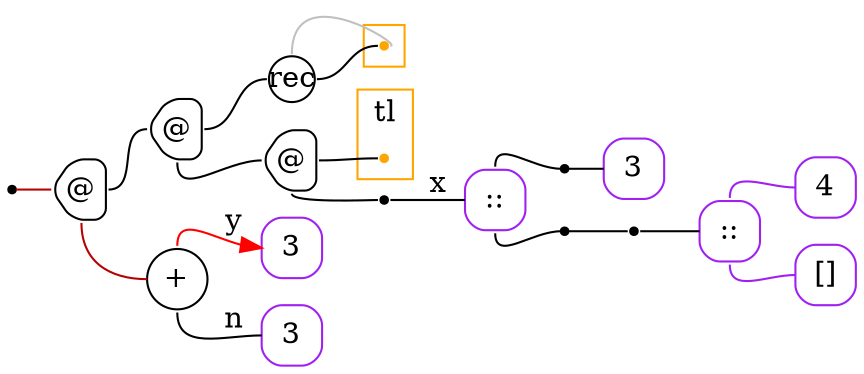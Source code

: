 digraph G {
  rankdir=LR;
  edge[arrowhead=none,arrowtail=none];
  node[fixedsize=true,shape=circle]
  size="9.201041666666667,5.219270833333334";
  labeldistance=0;
  nodesep=.175;
  ranksep=.175;

 nd1[shape=point];
   nd28[label="3",tooltip="nd28-ConstGraph",style=rounded,orientation=90,shape=square,width=.4,height=.4,color="purple"];
   nd34[label="4",tooltip="nd34-ConstGraph",style=rounded,orientation=90,shape=square,width=.4,height=.4,color="purple"];
   nd39[label="[]",tooltip="nd39-ConstEmptyGraph",style=rounded,orientation=90,shape=square,width=.4,height=.4,color="purple"];
   nd182[label="::",tooltip="nd182-ConstListGraph",style=rounded,orientation=90,shape=square,width=.4,height=.4,color="purple"];
   nd188[label="::",tooltip="nd188-ConstListGraph",style=rounded,orientation=90,shape=square,width=.4,height=.4,color="purple"];
   nd309[label="3",tooltip="nd309-ConstGraph",style=rounded,orientation=90,shape=square,width=.4,height=.4,color="purple"];
 nd314[label="rec",tooltip="nd314-RecurGraph",style=rounded,width=.3,height=.3,color="#000000"];
   subgraph cluster_nd318 {
     graph[style=fill,color="orange"];
     ndcluster_nd318[tooltip="nd318",orientation=90,shape=point,color="orange"];
   };
 nd255[label="@",tooltip="nd255-AppGraph",style=rounded,orientation=90,shape=house,width=.4,height=.4,color="#000000"];
 nd256[label="@",tooltip="nd256-AppGraph",style=rounded,orientation=90,shape=house,width=.4,height=.4,color="#000000"];
 nd258[label="@",tooltip="nd258-AppGraph",style=rounded,orientation=90,shape=house,width=.4,height=.4,color="#000000"];
 subgraph cluster_nd261 {
   graph[style=fill,color="orange",label="tl"];
   ndcluster_nd261[tooltip="nd261",orientation=90,shape=point,color="orange"];
 };
 nd266[label="+",tooltip="nd266-BinOpGraph",style=rounded,width=.4,height=.4,color="#000000"];
 nd274[label=" ",tooltip="nd274-ContractGraph",style=rounded,orientation=90,shape=point];
 nd364[label=" ",tooltip="nd364-ContractGraph",style=rounded,orientation=90,shape=point];
 nd376[label=" ",tooltip="nd376-ContractGraph",style=rounded,orientation=90,shape=point];
 nd377[label=" ",tooltip="nd377-ContractGraph",style=rounded,orientation=90,shape=point];
   nd382[label="3",tooltip="nd382-ConstGraph",style=rounded,orientation=90,shape=square,width=.4,height=.4,color="purple"];

  nd182->nd34[tailport=n,headport=w,color=purple,arrowhead=none,arrowtail=none];
  nd182->nd39[tailport=s,headport=w,color=purple,arrowhead=none,arrowtail=none];
  nd188->nd376[tailport=n,headport=w];
  nd188->nd377[tailport=s,headport=w];
  nd376->nd28[tailport=e,headport=w];
  nd364->nd182[tailport=e,headport=w];
  nd266->nd382[label="n",tailport=s,headport=w];
  nd258->ndcluster_nd261[tailport=e,headport=w];
  nd256->nd314[tailport=e,headport=w,color=black,arrowhead=none,arrowtail=none];
  nd256->nd258[tailport=s,headport=w];
  nd255->nd256[tailport=e,headport=w];
  nd255->nd266[tailport=s,headport=w,color="#b70000",arrowhead=none,arrowtail=none];
  nd258->nd274[tailport=s,headport=w];
  nd1->nd255[label="",tailport=e,headport=w,color="#b70000",arrowhead=none,arrowtail=none];
  nd266->nd309[label="y",tailport=n,headport=w,color=red,arrowhead=normal];
  nd274->nd188[label="x",tailport=e,headport=w];
  nd314->ndcluster_nd318[dir=back,headport=e,tailport=n,color=grey,arrowhead=none,arrowtail=none];
  nd314->ndcluster_nd318[tailport=e,headport=w];
  nd377->nd364[tailport=e,headport=w];
}